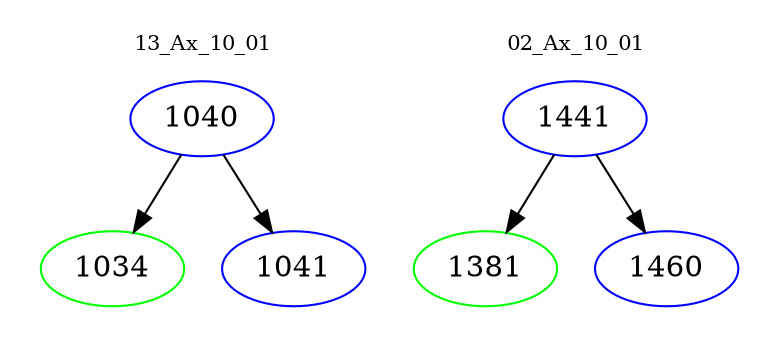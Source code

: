 digraph{
subgraph cluster_0 {
color = white
label = "13_Ax_10_01";
fontsize=10;
T0_1040 [label="1040", color="blue"]
T0_1040 -> T0_1034 [color="black"]
T0_1034 [label="1034", color="green"]
T0_1040 -> T0_1041 [color="black"]
T0_1041 [label="1041", color="blue"]
}
subgraph cluster_1 {
color = white
label = "02_Ax_10_01";
fontsize=10;
T1_1441 [label="1441", color="blue"]
T1_1441 -> T1_1381 [color="black"]
T1_1381 [label="1381", color="green"]
T1_1441 -> T1_1460 [color="black"]
T1_1460 [label="1460", color="blue"]
}
}
